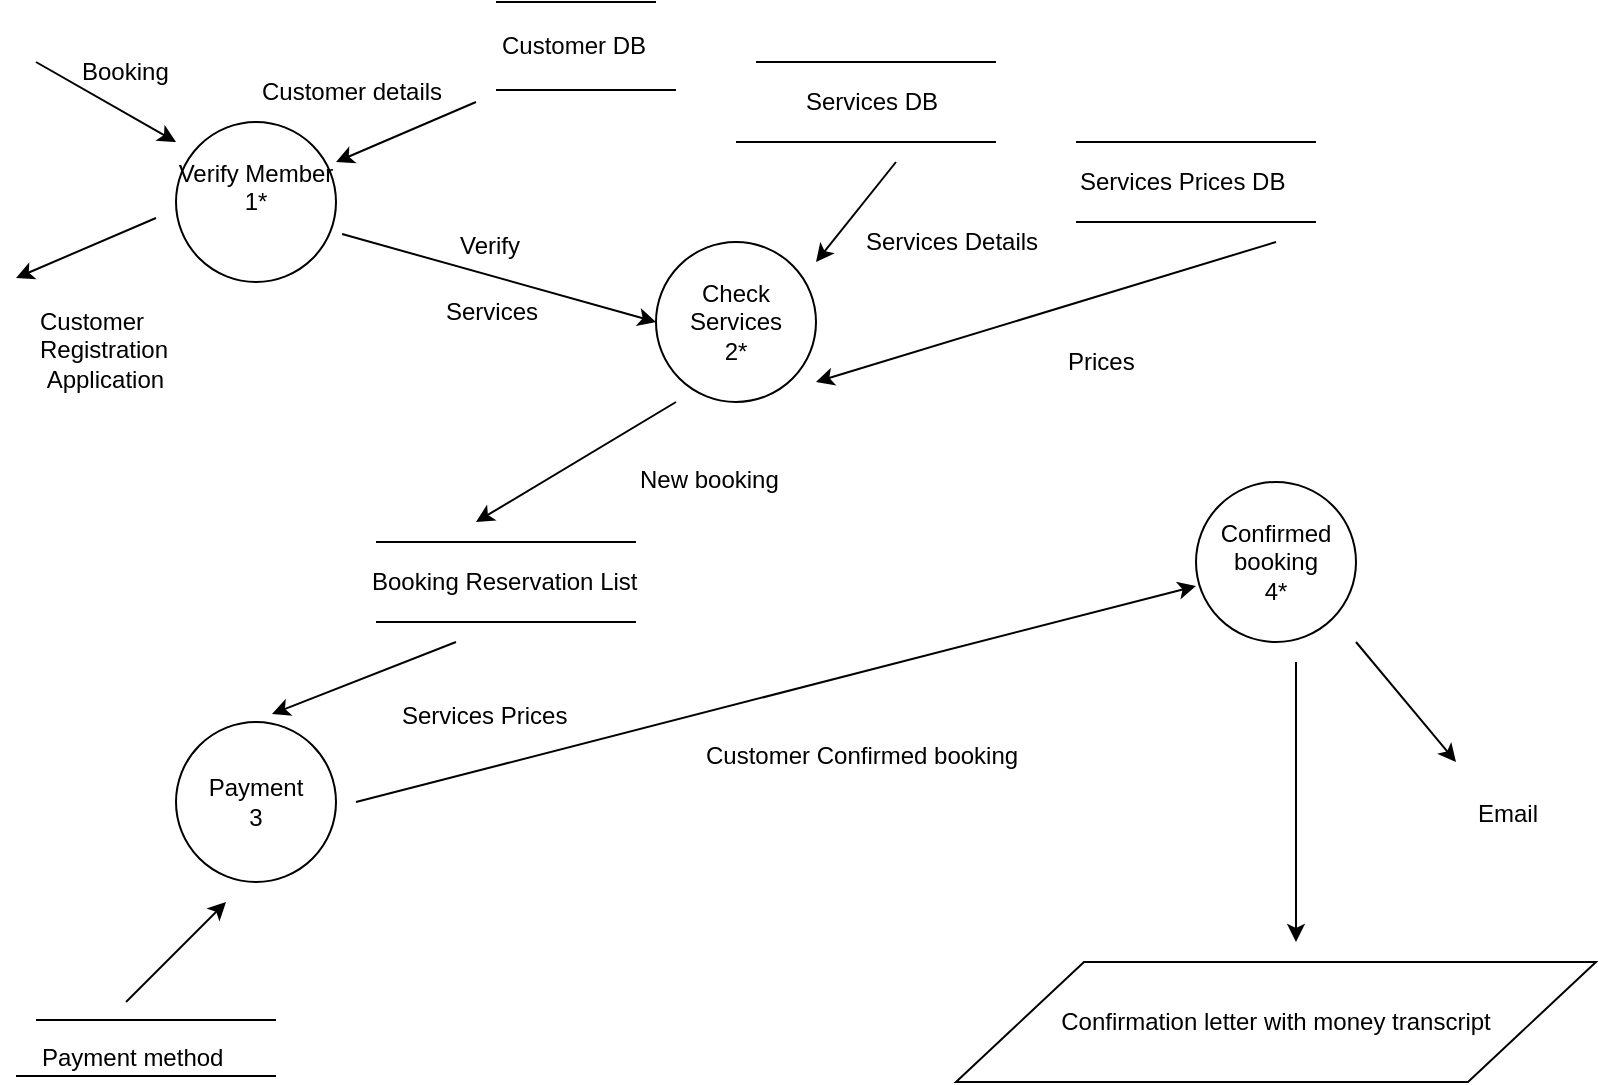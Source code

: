<mxfile version="10.6.5" type="device"><diagram id="WqEw4bybi-eNx3VTT2C4" name="Page-1"><mxGraphModel dx="1040" dy="515" grid="1" gridSize="10" guides="1" tooltips="1" connect="1" arrows="1" fold="1" page="1" pageScale="1" pageWidth="850" pageHeight="1100" math="0" shadow="0"><root><mxCell id="0"/><mxCell id="1" parent="0"/><mxCell id="xkteOeR4BWY7xw9OKAxY-1" value="Verify Member&lt;br&gt;1*&lt;br&gt;&lt;br&gt;" style="ellipse;whiteSpace=wrap;html=1;aspect=fixed;" vertex="1" parent="1"><mxGeometry x="90" y="92" width="80" height="80" as="geometry"/></mxCell><mxCell id="xkteOeR4BWY7xw9OKAxY-2" value="Check Services&lt;br&gt;2*&lt;br&gt;" style="ellipse;whiteSpace=wrap;html=1;aspect=fixed;" vertex="1" parent="1"><mxGeometry x="330" y="152" width="80" height="80" as="geometry"/></mxCell><mxCell id="xkteOeR4BWY7xw9OKAxY-3" value="Confirmed booking&lt;br&gt;4*&lt;br&gt;" style="ellipse;whiteSpace=wrap;html=1;aspect=fixed;" vertex="1" parent="1"><mxGeometry x="600" y="272" width="80" height="80" as="geometry"/></mxCell><mxCell id="xkteOeR4BWY7xw9OKAxY-4" value="Payment&lt;br&gt;3&lt;br&gt;" style="ellipse;whiteSpace=wrap;html=1;aspect=fixed;" vertex="1" parent="1"><mxGeometry x="90" y="392" width="80" height="80" as="geometry"/></mxCell><mxCell id="xkteOeR4BWY7xw9OKAxY-5" value="" style="endArrow=none;html=1;" edge="1" parent="1"><mxGeometry width="50" height="50" relative="1" as="geometry"><mxPoint x="250" y="32" as="sourcePoint"/><mxPoint x="330" y="32" as="targetPoint"/></mxGeometry></mxCell><mxCell id="xkteOeR4BWY7xw9OKAxY-6" value="" style="endArrow=none;html=1;" edge="1" parent="1"><mxGeometry width="50" height="50" relative="1" as="geometry"><mxPoint x="250" y="76" as="sourcePoint"/><mxPoint x="340" y="76" as="targetPoint"/></mxGeometry></mxCell><mxCell id="xkteOeR4BWY7xw9OKAxY-7" value="" style="endArrow=none;html=1;" edge="1" parent="1"><mxGeometry width="50" height="50" relative="1" as="geometry"><mxPoint x="380" y="62" as="sourcePoint"/><mxPoint x="500" y="62" as="targetPoint"/></mxGeometry></mxCell><mxCell id="xkteOeR4BWY7xw9OKAxY-8" value="" style="endArrow=none;html=1;" edge="1" parent="1"><mxGeometry width="50" height="50" relative="1" as="geometry"><mxPoint x="370" y="102" as="sourcePoint"/><mxPoint x="500" y="102" as="targetPoint"/></mxGeometry></mxCell><mxCell id="xkteOeR4BWY7xw9OKAxY-18" value="" style="endArrow=classic;html=1;" edge="1" parent="1"><mxGeometry width="50" height="50" relative="1" as="geometry"><mxPoint x="20" y="62" as="sourcePoint"/><mxPoint x="90" y="102" as="targetPoint"/></mxGeometry></mxCell><mxCell id="xkteOeR4BWY7xw9OKAxY-19" value="" style="endArrow=classic;html=1;" edge="1" parent="1"><mxGeometry width="50" height="50" relative="1" as="geometry"><mxPoint x="80" y="140" as="sourcePoint"/><mxPoint x="10" y="170" as="targetPoint"/></mxGeometry></mxCell><mxCell id="xkteOeR4BWY7xw9OKAxY-20" value="" style="endArrow=classic;html=1;entryX=0;entryY=0.5;entryDx=0;entryDy=0;exitX=1.038;exitY=0.7;exitDx=0;exitDy=0;exitPerimeter=0;" edge="1" parent="1" source="xkteOeR4BWY7xw9OKAxY-1" target="xkteOeR4BWY7xw9OKAxY-2"><mxGeometry width="50" height="50" relative="1" as="geometry"><mxPoint x="200" y="197" as="sourcePoint"/><mxPoint x="250" y="147" as="targetPoint"/></mxGeometry></mxCell><mxCell id="xkteOeR4BWY7xw9OKAxY-21" value="" style="endArrow=classic;html=1;" edge="1" parent="1"><mxGeometry width="50" height="50" relative="1" as="geometry"><mxPoint x="680" y="352" as="sourcePoint"/><mxPoint x="730" y="412" as="targetPoint"/></mxGeometry></mxCell><mxCell id="xkteOeR4BWY7xw9OKAxY-22" value="" style="endArrow=classic;html=1;entryX=0;entryY=0.65;entryDx=0;entryDy=0;entryPerimeter=0;" edge="1" parent="1" target="xkteOeR4BWY7xw9OKAxY-3"><mxGeometry width="50" height="50" relative="1" as="geometry"><mxPoint x="180" y="432" as="sourcePoint"/><mxPoint x="230" y="402" as="targetPoint"/></mxGeometry></mxCell><mxCell id="xkteOeR4BWY7xw9OKAxY-23" value="" style="endArrow=classic;html=1;" edge="1" parent="1"><mxGeometry width="50" height="50" relative="1" as="geometry"><mxPoint x="65" y="532" as="sourcePoint"/><mxPoint x="115" y="482" as="targetPoint"/></mxGeometry></mxCell><mxCell id="xkteOeR4BWY7xw9OKAxY-24" value="" style="endArrow=classic;html=1;" edge="1" parent="1"><mxGeometry width="50" height="50" relative="1" as="geometry"><mxPoint x="340" y="232" as="sourcePoint"/><mxPoint x="240" y="292" as="targetPoint"/></mxGeometry></mxCell><mxCell id="xkteOeR4BWY7xw9OKAxY-25" value="" style="endArrow=classic;html=1;entryX=0.6;entryY=-0.05;entryDx=0;entryDy=0;entryPerimeter=0;" edge="1" parent="1" target="xkteOeR4BWY7xw9OKAxY-4"><mxGeometry width="50" height="50" relative="1" as="geometry"><mxPoint x="230" y="352" as="sourcePoint"/><mxPoint x="140" y="302" as="targetPoint"/></mxGeometry></mxCell><mxCell id="xkteOeR4BWY7xw9OKAxY-28" value="" style="endArrow=none;html=1;" edge="1" parent="1"><mxGeometry width="50" height="50" relative="1" as="geometry"><mxPoint x="20" y="541" as="sourcePoint"/><mxPoint x="140" y="541" as="targetPoint"/></mxGeometry></mxCell><mxCell id="xkteOeR4BWY7xw9OKAxY-29" value="" style="endArrow=none;html=1;" edge="1" parent="1"><mxGeometry width="50" height="50" relative="1" as="geometry"><mxPoint x="10" y="569" as="sourcePoint"/><mxPoint x="140" y="569" as="targetPoint"/></mxGeometry></mxCell><mxCell id="xkteOeR4BWY7xw9OKAxY-30" value="" style="endArrow=none;html=1;" edge="1" parent="1"><mxGeometry width="50" height="50" relative="1" as="geometry"><mxPoint x="190" y="302" as="sourcePoint"/><mxPoint x="320" y="302" as="targetPoint"/></mxGeometry></mxCell><mxCell id="xkteOeR4BWY7xw9OKAxY-31" value="" style="endArrow=none;html=1;" edge="1" parent="1"><mxGeometry width="50" height="50" relative="1" as="geometry"><mxPoint x="190" y="342" as="sourcePoint"/><mxPoint x="320" y="342" as="targetPoint"/></mxGeometry></mxCell><mxCell id="xkteOeR4BWY7xw9OKAxY-32" value="" style="endArrow=classic;html=1;" edge="1" parent="1"><mxGeometry width="50" height="50" relative="1" as="geometry"><mxPoint x="650" y="362" as="sourcePoint"/><mxPoint x="650" y="502" as="targetPoint"/><Array as="points"/></mxGeometry></mxCell><mxCell id="xkteOeR4BWY7xw9OKAxY-33" value="" style="endArrow=none;html=1;" edge="1" parent="1"><mxGeometry width="50" height="50" relative="1" as="geometry"><mxPoint x="540" y="102" as="sourcePoint"/><mxPoint x="660" y="102" as="targetPoint"/></mxGeometry></mxCell><mxCell id="xkteOeR4BWY7xw9OKAxY-34" value="" style="endArrow=none;html=1;" edge="1" parent="1"><mxGeometry width="50" height="50" relative="1" as="geometry"><mxPoint x="540" y="142" as="sourcePoint"/><mxPoint x="660" y="142" as="targetPoint"/></mxGeometry></mxCell><mxCell id="xkteOeR4BWY7xw9OKAxY-35" value="" style="endArrow=classic;html=1;" edge="1" parent="1"><mxGeometry width="50" height="50" relative="1" as="geometry"><mxPoint x="450" y="112" as="sourcePoint"/><mxPoint x="410" y="162" as="targetPoint"/></mxGeometry></mxCell><mxCell id="xkteOeR4BWY7xw9OKAxY-36" value="" style="endArrow=classic;html=1;" edge="1" parent="1"><mxGeometry width="50" height="50" relative="1" as="geometry"><mxPoint x="640" y="152" as="sourcePoint"/><mxPoint x="410" y="222" as="targetPoint"/></mxGeometry></mxCell><mxCell id="xkteOeR4BWY7xw9OKAxY-37" value="" style="endArrow=classic;html=1;" edge="1" parent="1"><mxGeometry width="50" height="50" relative="1" as="geometry"><mxPoint x="240" y="82" as="sourcePoint"/><mxPoint x="170" y="112" as="targetPoint"/></mxGeometry></mxCell><mxCell id="xkteOeR4BWY7xw9OKAxY-58" value="Booking" style="text;html=1;resizable=0;points=[];autosize=1;align=left;verticalAlign=top;spacingTop=-4;" vertex="1" parent="1"><mxGeometry x="41" y="57" width="60" height="20" as="geometry"/></mxCell><mxCell id="xkteOeR4BWY7xw9OKAxY-59" value="Customer &lt;br&gt;Registration&amp;nbsp;&lt;br&gt;&amp;nbsp;Application" style="text;html=1;resizable=0;points=[];autosize=1;align=left;verticalAlign=top;spacingTop=-4;" vertex="1" parent="1"><mxGeometry x="20" y="182" width="80" height="40" as="geometry"/></mxCell><mxCell id="xkteOeR4BWY7xw9OKAxY-60" value="Customer details" style="text;html=1;resizable=0;points=[];autosize=1;align=left;verticalAlign=top;spacingTop=-4;" vertex="1" parent="1"><mxGeometry x="131" y="67" width="110" height="20" as="geometry"/></mxCell><mxCell id="xkteOeR4BWY7xw9OKAxY-61" value="Customer DB" style="text;html=1;resizable=0;points=[];autosize=1;align=left;verticalAlign=top;spacingTop=-4;" vertex="1" parent="1"><mxGeometry x="251" y="44" width="90" height="20" as="geometry"/></mxCell><mxCell id="xkteOeR4BWY7xw9OKAxY-62" value="Verify" style="text;html=1;resizable=0;points=[];autosize=1;align=left;verticalAlign=top;spacingTop=-4;" vertex="1" parent="1"><mxGeometry x="230" y="144" width="50" height="20" as="geometry"/></mxCell><mxCell id="xkteOeR4BWY7xw9OKAxY-63" value="Services" style="text;html=1;resizable=0;points=[];autosize=1;align=left;verticalAlign=top;spacingTop=-4;" vertex="1" parent="1"><mxGeometry x="223" y="177" width="60" height="20" as="geometry"/></mxCell><mxCell id="xkteOeR4BWY7xw9OKAxY-64" value="New booking" style="text;html=1;resizable=0;points=[];autosize=1;align=left;verticalAlign=top;spacingTop=-4;" vertex="1" parent="1"><mxGeometry x="320" y="261" width="80" height="20" as="geometry"/></mxCell><mxCell id="xkteOeR4BWY7xw9OKAxY-65" value="Services DB" style="text;html=1;resizable=0;points=[];autosize=1;align=left;verticalAlign=top;spacingTop=-4;" vertex="1" parent="1"><mxGeometry x="403" y="72" width="80" height="20" as="geometry"/></mxCell><mxCell id="xkteOeR4BWY7xw9OKAxY-66" value="Services Details" style="text;html=1;resizable=0;points=[];autosize=1;align=left;verticalAlign=top;spacingTop=-4;" vertex="1" parent="1"><mxGeometry x="433" y="142" width="100" height="20" as="geometry"/></mxCell><mxCell id="xkteOeR4BWY7xw9OKAxY-67" value="Prices" style="text;html=1;resizable=0;points=[];autosize=1;align=left;verticalAlign=top;spacingTop=-4;" vertex="1" parent="1"><mxGeometry x="534" y="202" width="50" height="20" as="geometry"/></mxCell><mxCell id="xkteOeR4BWY7xw9OKAxY-68" value="Services Prices DB" style="text;html=1;resizable=0;points=[];autosize=1;align=left;verticalAlign=top;spacingTop=-4;" vertex="1" parent="1"><mxGeometry x="540" y="112" width="120" height="20" as="geometry"/></mxCell><mxCell id="xkteOeR4BWY7xw9OKAxY-69" value="Booking Reservation List" style="text;html=1;resizable=0;points=[];autosize=1;align=left;verticalAlign=top;spacingTop=-4;" vertex="1" parent="1"><mxGeometry x="186" y="312" width="150" height="20" as="geometry"/></mxCell><mxCell id="xkteOeR4BWY7xw9OKAxY-70" value="Services Prices" style="text;html=1;resizable=0;points=[];autosize=1;align=left;verticalAlign=top;spacingTop=-4;" vertex="1" parent="1"><mxGeometry x="201" y="379" width="100" height="20" as="geometry"/></mxCell><mxCell id="xkteOeR4BWY7xw9OKAxY-71" value="Payment method" style="text;html=1;resizable=0;points=[];autosize=1;align=left;verticalAlign=top;spacingTop=-4;" vertex="1" parent="1"><mxGeometry x="21" y="550" width="110" height="20" as="geometry"/></mxCell><mxCell id="xkteOeR4BWY7xw9OKAxY-72" value="Customer Confirmed booking" style="text;html=1;resizable=0;points=[];autosize=1;align=left;verticalAlign=top;spacingTop=-4;" vertex="1" parent="1"><mxGeometry x="353" y="399" width="170" height="20" as="geometry"/></mxCell><mxCell id="xkteOeR4BWY7xw9OKAxY-73" value="Email" style="text;html=1;resizable=0;points=[];autosize=1;align=left;verticalAlign=top;spacingTop=-4;" vertex="1" parent="1"><mxGeometry x="739" y="428" width="50" height="20" as="geometry"/></mxCell><mxCell id="xkteOeR4BWY7xw9OKAxY-74" value="Confirmation letter with money transcript" style="shape=parallelogram;perimeter=parallelogramPerimeter;whiteSpace=wrap;html=1;" vertex="1" parent="1"><mxGeometry x="480" y="512" width="320" height="60" as="geometry"/></mxCell></root></mxGraphModel></diagram></mxfile>
